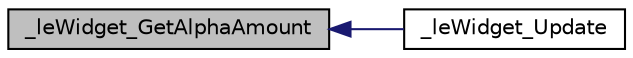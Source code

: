 digraph "_leWidget_GetAlphaAmount"
{
 // INTERACTIVE_SVG=YES
  edge [fontname="Helvetica",fontsize="10",labelfontname="Helvetica",labelfontsize="10"];
  node [fontname="Helvetica",fontsize="10",shape=record];
  rankdir="LR";
  Node7 [label="_leWidget_GetAlphaAmount",height=0.2,width=0.4,color="black", fillcolor="grey75", style="filled", fontcolor="black"];
  Node7 -> Node8 [dir="back",color="midnightblue",fontsize="10",style="solid",fontname="Helvetica"];
  Node8 [label="_leWidget_Update",height=0.2,width=0.4,color="black", fillcolor="white", style="filled",URL="$legato__widget_8h.html#a6735a6f931fb7aed5d656240271355d9",tooltip="Update widget. "];
}
